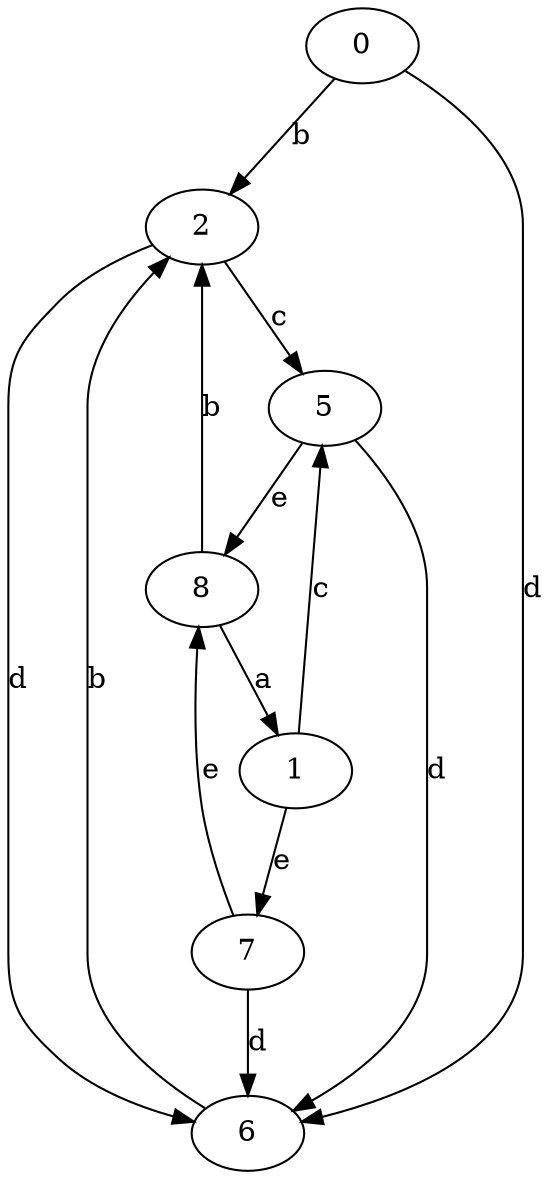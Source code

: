 strict digraph  {
0;
1;
2;
5;
6;
7;
8;
0 -> 2  [label=b];
0 -> 6  [label=d];
1 -> 5  [label=c];
1 -> 7  [label=e];
2 -> 5  [label=c];
2 -> 6  [label=d];
5 -> 6  [label=d];
5 -> 8  [label=e];
6 -> 2  [label=b];
7 -> 6  [label=d];
7 -> 8  [label=e];
8 -> 1  [label=a];
8 -> 2  [label=b];
}
